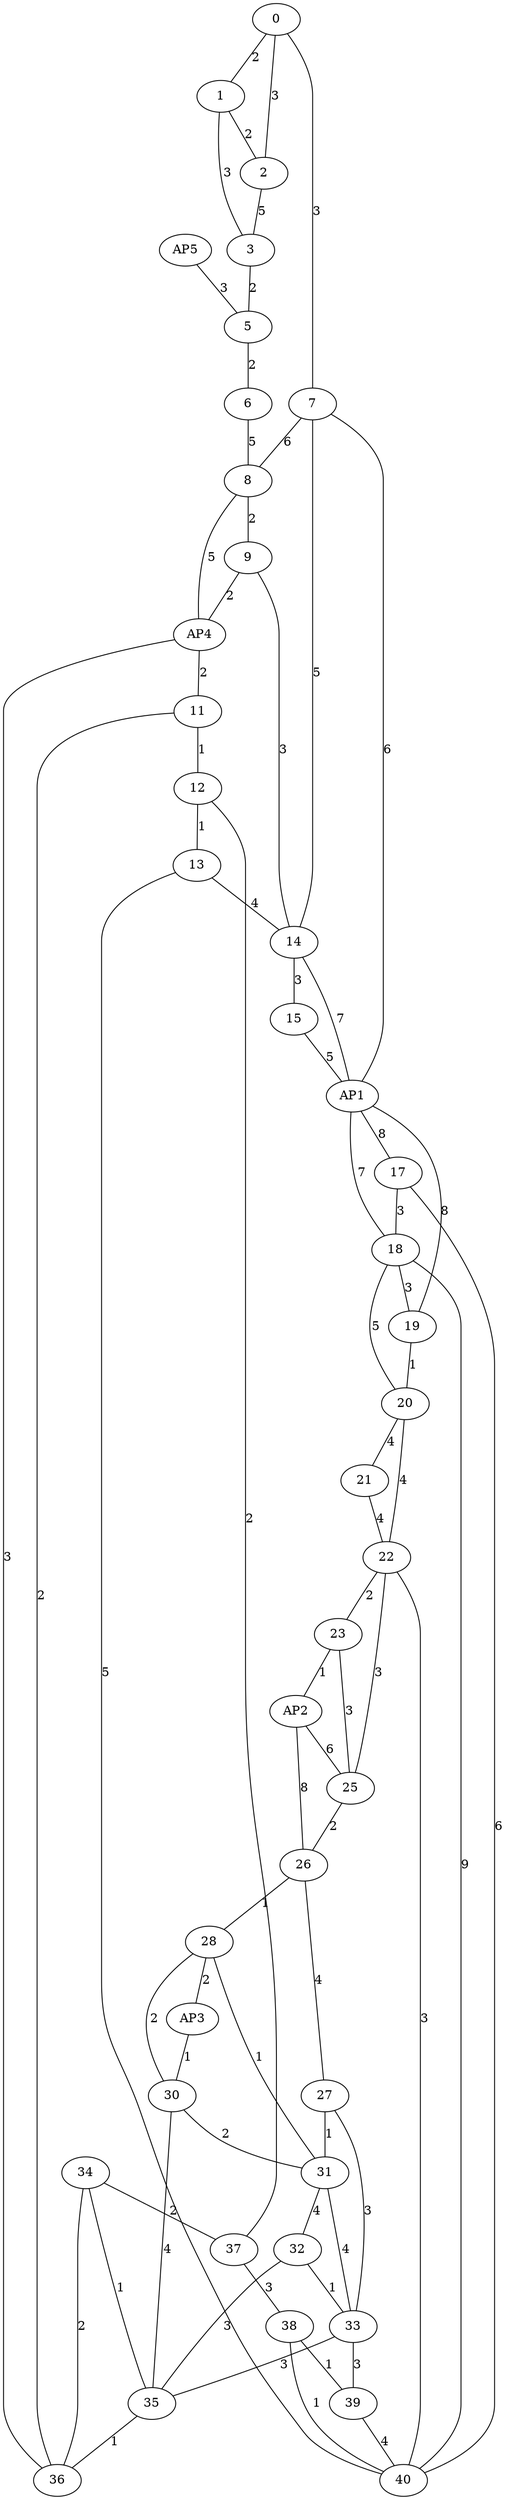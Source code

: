 graph InputGraph {
    "﻿0" -- "1" [label="2"];
    "﻿0" -- "2" [label="3"];
    "﻿0" -- "7" [label="3"];
    "1" -- "2" [label="2"];
    "1" -- "3" [label="3"];
    "2" -- "3" [label="5"];
    "3" -- "5" [label="2"];
    "AP5" -- "5" [label="3"];
    "5" -- "6" [label="2"];
    "6" -- "8" [label="5"];
    "7" -- "8" [label="6"];
    "7" -- "14" [label="5"];
    "7" -- "AP1" [label="6"];
    "8" -- "9" [label="2"];
    "8" -- "AP4" [label="5"];
    "9" -- "AP4" [label="2"];
    "9" -- "14" [label="3"];
    "AP4" -- "11" [label="2"];
    "AP4" -- "36" [label="3"];
    "11" -- "12" [label="1"];
    "11" -- "36" [label="2"];
    "12" -- "13" [label="1"];
    "12" -- "37" [label="2"];
    "13" -- "14" [label="4"];
    "13" -- "40" [label="5"];
    "14" -- "15" [label="3"];
    "14" -- "AP1" [label="7"];
    "15" -- "AP1" [label="5"];
    "AP1" -- "17" [label="8"];
    "AP1" -- "18" [label="7"];
    "AP1" -- "19" [label="8"];
    "17" -- "18" [label="3"];
    "17" -- "40" [label="6"];
    "18" -- "19" [label="3"];
    "18" -- "20" [label="5"];
    "18" -- "40" [label="9"];
    "19" -- "20" [label="1"];
    "20" -- "21" [label="4"];
    "20" -- "22" [label="4"];
    "21" -- "22" [label="4"];
    "22" -- "23" [label="2"];
    "22" -- "25" [label="3"];
    "22" -- "40" [label="3"];
    "23" -- "AP2" [label="1"];
    "23" -- "25" [label="3"];
    "AP2" -- "25" [label="6"];
    "AP2" -- "26" [label="8"];
    "25" -- "26" [label="2"];
    "26" -- "27" [label="4"];
    "26" -- "28" [label="1"];
    "27" -- "31" [label="1"];
    "27" -- "33" [label="3"];
    "28" -- "AP3" [label="2"];
    "28" -- "30" [label="2"];
    "28" -- "31" [label="1"];
    "AP3" -- "30" [label="1"];
    "30" -- "31" [label="2"];
    "30" -- "35" [label="4"];
    "31" -- "32" [label="4"];
    "31" -- "33" [label="4"];
    "32" -- "33" [label="1"];
    "32" -- "35" [label="3"];
    "33" -- "35" [label="3"];
    "33" -- "39" [label="3"];
    "34" -- "35" [label="1"];
    "34" -- "36" [label="2"];
    "34" -- "37" [label="2"];
    "35" -- "36" [label="1"];
    "37" -- "38" [label="3"];
    "38" -- "39" [label="1"];
    "38" -- "40" [label="1"];
    "39" -- "40" [label="4"];
}
